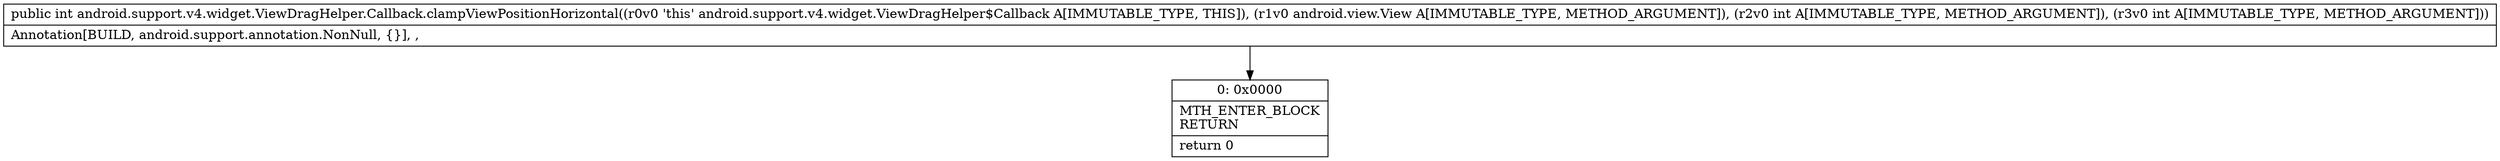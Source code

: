 digraph "CFG forandroid.support.v4.widget.ViewDragHelper.Callback.clampViewPositionHorizontal(Landroid\/view\/View;II)I" {
Node_0 [shape=record,label="{0\:\ 0x0000|MTH_ENTER_BLOCK\lRETURN\l|return 0\l}"];
MethodNode[shape=record,label="{public int android.support.v4.widget.ViewDragHelper.Callback.clampViewPositionHorizontal((r0v0 'this' android.support.v4.widget.ViewDragHelper$Callback A[IMMUTABLE_TYPE, THIS]), (r1v0 android.view.View A[IMMUTABLE_TYPE, METHOD_ARGUMENT]), (r2v0 int A[IMMUTABLE_TYPE, METHOD_ARGUMENT]), (r3v0 int A[IMMUTABLE_TYPE, METHOD_ARGUMENT]))  | Annotation[BUILD, android.support.annotation.NonNull, \{\}], , \l}"];
MethodNode -> Node_0;
}

